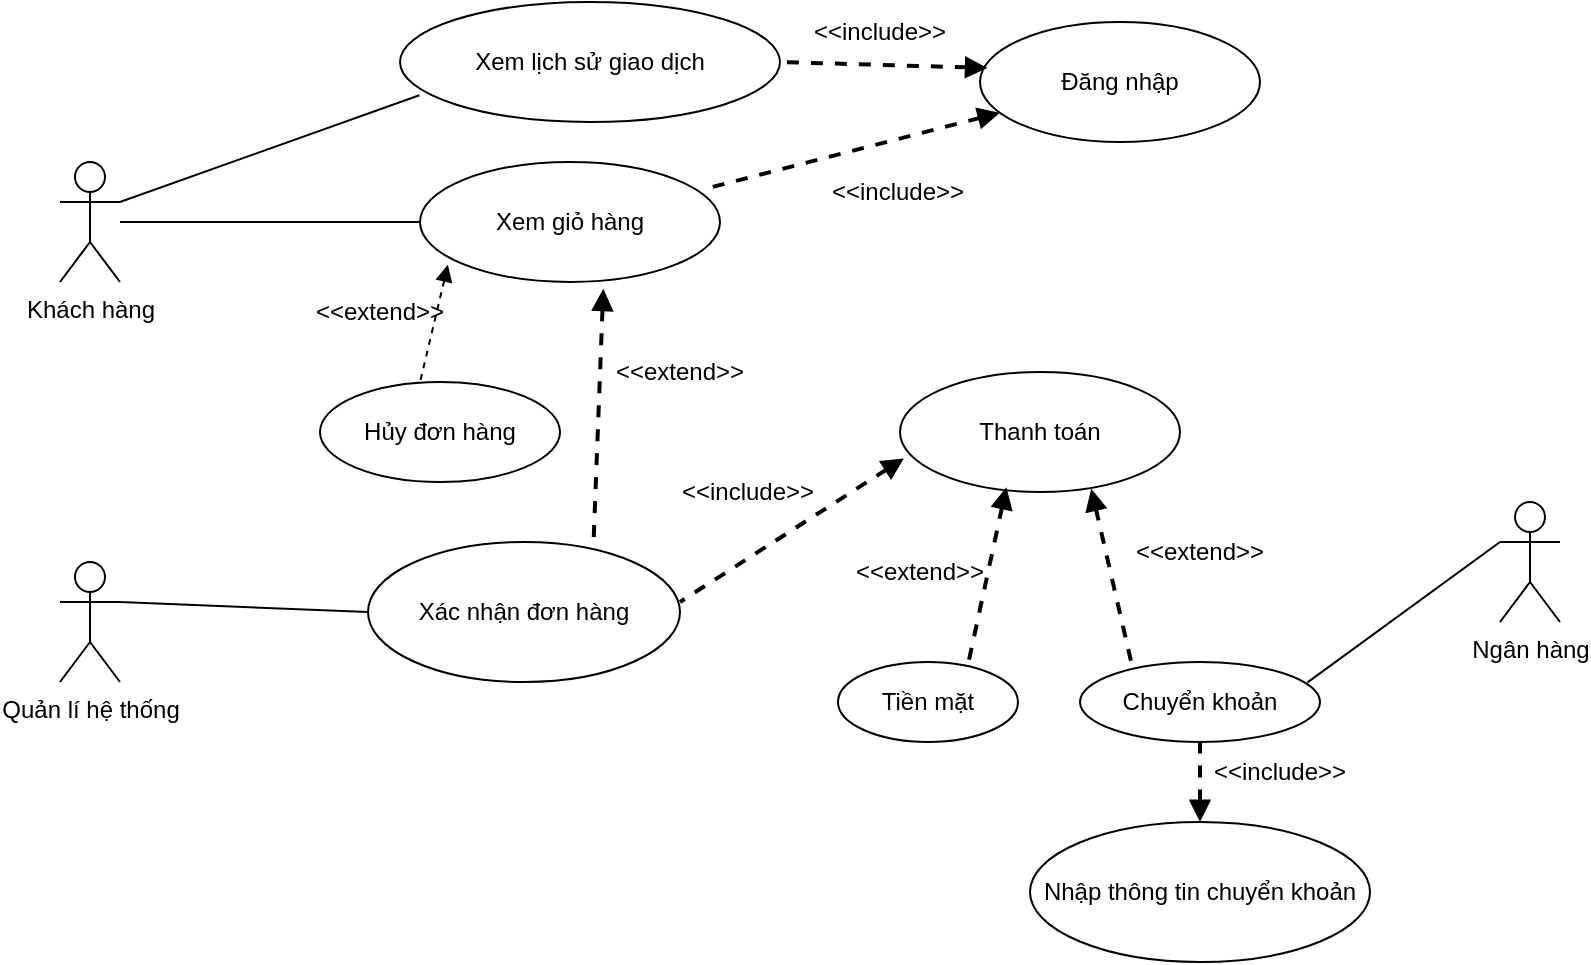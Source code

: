 <mxfile version="26.1.1">
  <diagram id="zs47w7YOmcHElt48giT3" name="Trang-1">
    <mxGraphModel dx="1050" dy="557" grid="1" gridSize="10" guides="1" tooltips="1" connect="1" arrows="1" fold="1" page="1" pageScale="1" pageWidth="827" pageHeight="1169" math="0" shadow="0">
      <root>
        <mxCell id="0" />
        <mxCell id="1" parent="0" />
        <mxCell id="Su5TnyIveR3rq7EdfpBd-1" value="Khách hàng" style="shape=umlActor;verticalLabelPosition=bottom;verticalAlign=top;html=1;outlineConnect=0;" parent="1" vertex="1">
          <mxGeometry x="40" y="140" width="30" height="60" as="geometry" />
        </mxCell>
        <mxCell id="Su5TnyIveR3rq7EdfpBd-2" value="Xem lịch sử giao dịch" style="ellipse;whiteSpace=wrap;html=1;" parent="1" vertex="1">
          <mxGeometry x="210" y="60" width="190" height="60" as="geometry" />
        </mxCell>
        <mxCell id="Su5TnyIveR3rq7EdfpBd-3" value="Xem giỏ hàng" style="ellipse;whiteSpace=wrap;html=1;" parent="1" vertex="1">
          <mxGeometry x="220" y="140" width="150" height="60" as="geometry" />
        </mxCell>
        <mxCell id="Su5TnyIveR3rq7EdfpBd-4" value="Xác nhận đơn hàng" style="ellipse;whiteSpace=wrap;html=1;" parent="1" vertex="1">
          <mxGeometry x="194" y="330" width="156" height="70" as="geometry" />
        </mxCell>
        <mxCell id="Su5TnyIveR3rq7EdfpBd-5" value="Hủy đơn hàng" style="ellipse;whiteSpace=wrap;html=1;" parent="1" vertex="1">
          <mxGeometry x="170" y="250" width="120" height="50" as="geometry" />
        </mxCell>
        <mxCell id="Su5TnyIveR3rq7EdfpBd-8" value="Quản lí hệ thống" style="shape=umlActor;verticalLabelPosition=bottom;verticalAlign=top;html=1;outlineConnect=0;" parent="1" vertex="1">
          <mxGeometry x="40" y="340" width="30" height="60" as="geometry" />
        </mxCell>
        <mxCell id="Su5TnyIveR3rq7EdfpBd-9" value="Đăng nhập" style="ellipse;whiteSpace=wrap;html=1;" parent="1" vertex="1">
          <mxGeometry x="500" y="70" width="140" height="60" as="geometry" />
        </mxCell>
        <mxCell id="Su5TnyIveR3rq7EdfpBd-10" value="Thanh toán" style="ellipse;whiteSpace=wrap;html=1;" parent="1" vertex="1">
          <mxGeometry x="460" y="245" width="140" height="60" as="geometry" />
        </mxCell>
        <mxCell id="Su5TnyIveR3rq7EdfpBd-11" value="Tiền mặt" style="ellipse;whiteSpace=wrap;html=1;" parent="1" vertex="1">
          <mxGeometry x="429" y="390" width="90" height="40" as="geometry" />
        </mxCell>
        <mxCell id="Su5TnyIveR3rq7EdfpBd-12" value="Chuyển khoản" style="ellipse;whiteSpace=wrap;html=1;" parent="1" vertex="1">
          <mxGeometry x="550" y="390" width="120" height="40" as="geometry" />
        </mxCell>
        <mxCell id="Su5TnyIveR3rq7EdfpBd-13" value="Nhập thông tin chuyển khoản" style="ellipse;whiteSpace=wrap;html=1;" parent="1" vertex="1">
          <mxGeometry x="525" y="470" width="170" height="70" as="geometry" />
        </mxCell>
        <mxCell id="Su5TnyIveR3rq7EdfpBd-14" value="Ngân hàng" style="shape=umlActor;verticalLabelPosition=bottom;verticalAlign=top;html=1;outlineConnect=0;" parent="1" vertex="1">
          <mxGeometry x="760" y="310" width="30" height="60" as="geometry" />
        </mxCell>
        <mxCell id="Su5TnyIveR3rq7EdfpBd-15" value="" style="endArrow=none;html=1;rounded=0;entryX=0.051;entryY=0.777;entryDx=0;entryDy=0;entryPerimeter=0;exitX=1;exitY=0.333;exitDx=0;exitDy=0;exitPerimeter=0;" parent="1" source="Su5TnyIveR3rq7EdfpBd-1" target="Su5TnyIveR3rq7EdfpBd-2" edge="1">
          <mxGeometry width="50" height="50" relative="1" as="geometry">
            <mxPoint x="110" y="180" as="sourcePoint" />
            <mxPoint x="160" y="130" as="targetPoint" />
          </mxGeometry>
        </mxCell>
        <mxCell id="Su5TnyIveR3rq7EdfpBd-16" value="" style="endArrow=none;html=1;rounded=0;entryX=0;entryY=0.5;entryDx=0;entryDy=0;" parent="1" source="Su5TnyIveR3rq7EdfpBd-1" target="Su5TnyIveR3rq7EdfpBd-3" edge="1">
          <mxGeometry width="50" height="50" relative="1" as="geometry">
            <mxPoint x="100" y="250" as="sourcePoint" />
            <mxPoint x="150" y="200" as="targetPoint" />
          </mxGeometry>
        </mxCell>
        <mxCell id="Su5TnyIveR3rq7EdfpBd-17" value="" style="endArrow=none;html=1;rounded=0;entryX=0;entryY=0.5;entryDx=0;entryDy=0;exitX=1;exitY=0.333;exitDx=0;exitDy=0;exitPerimeter=0;" parent="1" source="Su5TnyIveR3rq7EdfpBd-8" target="Su5TnyIveR3rq7EdfpBd-4" edge="1">
          <mxGeometry width="50" height="50" relative="1" as="geometry">
            <mxPoint x="70" y="350" as="sourcePoint" />
            <mxPoint x="120" y="300" as="targetPoint" />
          </mxGeometry>
        </mxCell>
        <mxCell id="Su5TnyIveR3rq7EdfpBd-18" value="" style="endArrow=none;dashed=1;html=1;strokeWidth=2;rounded=0;startArrow=block;startFill=1;entryX=0.952;entryY=0.223;entryDx=0;entryDy=0;entryPerimeter=0;" parent="1" source="Su5TnyIveR3rq7EdfpBd-9" target="Su5TnyIveR3rq7EdfpBd-3" edge="1">
          <mxGeometry width="50" height="50" relative="1" as="geometry">
            <mxPoint x="440" y="200" as="sourcePoint" />
            <mxPoint x="440" y="270" as="targetPoint" />
          </mxGeometry>
        </mxCell>
        <mxCell id="Su5TnyIveR3rq7EdfpBd-22" value="" style="endArrow=none;dashed=1;html=1;strokeWidth=2;rounded=0;startArrow=block;startFill=1;exitX=0.026;exitY=0.383;exitDx=0;exitDy=0;exitPerimeter=0;entryX=1;entryY=0.5;entryDx=0;entryDy=0;" parent="1" source="Su5TnyIveR3rq7EdfpBd-9" target="Su5TnyIveR3rq7EdfpBd-2" edge="1">
          <mxGeometry width="50" height="50" relative="1" as="geometry">
            <mxPoint x="260.0" y="30.0" as="sourcePoint" />
            <mxPoint x="420" y="80" as="targetPoint" />
          </mxGeometry>
        </mxCell>
        <mxCell id="Su5TnyIveR3rq7EdfpBd-23" value="" style="endArrow=none;dashed=1;html=1;strokeWidth=2;rounded=0;startArrow=block;startFill=1;entryX=0.975;entryY=0.363;entryDx=0;entryDy=0;entryPerimeter=0;exitX=0.014;exitY=0.72;exitDx=0;exitDy=0;exitPerimeter=0;" parent="1" source="Su5TnyIveR3rq7EdfpBd-10" edge="1">
          <mxGeometry width="50" height="50" relative="1" as="geometry">
            <mxPoint x="463.9" y="264.59" as="sourcePoint" />
            <mxPoint x="350.0" y="360.0" as="targetPoint" />
          </mxGeometry>
        </mxCell>
        <mxCell id="Su5TnyIveR3rq7EdfpBd-26" value="" style="endArrow=none;dashed=1;html=1;strokeWidth=2;rounded=0;startArrow=block;startFill=1;entryX=0.5;entryY=1;entryDx=0;entryDy=0;exitX=0.5;exitY=0;exitDx=0;exitDy=0;" parent="1" source="Su5TnyIveR3rq7EdfpBd-13" target="Su5TnyIveR3rq7EdfpBd-12" edge="1">
          <mxGeometry width="50" height="50" relative="1" as="geometry">
            <mxPoint x="502" y="217" as="sourcePoint" />
            <mxPoint x="390" y="250" as="targetPoint" />
          </mxGeometry>
        </mxCell>
        <mxCell id="Su5TnyIveR3rq7EdfpBd-34" value="" style="endArrow=none;html=1;rounded=0;exitX=0;exitY=0.333;exitDx=0;exitDy=0;exitPerimeter=0;entryX=0.948;entryY=0.255;entryDx=0;entryDy=0;entryPerimeter=0;" parent="1" source="Su5TnyIveR3rq7EdfpBd-14" target="Su5TnyIveR3rq7EdfpBd-12" edge="1">
          <mxGeometry width="50" height="50" relative="1" as="geometry">
            <mxPoint x="390" y="420" as="sourcePoint" />
            <mxPoint x="440" y="370" as="targetPoint" />
          </mxGeometry>
        </mxCell>
        <mxCell id="Su5TnyIveR3rq7EdfpBd-39" value="" style="endArrow=none;dashed=1;html=1;rounded=0;exitX=0.093;exitY=0.857;exitDx=0;exitDy=0;startArrow=block;startFill=1;exitPerimeter=0;entryX=0.417;entryY=0;entryDx=0;entryDy=0;entryPerimeter=0;" parent="1" source="Su5TnyIveR3rq7EdfpBd-3" target="Su5TnyIveR3rq7EdfpBd-5" edge="1">
          <mxGeometry width="50" height="50" relative="1" as="geometry">
            <mxPoint x="390" y="320" as="sourcePoint" />
            <mxPoint x="100" y="240" as="targetPoint" />
          </mxGeometry>
        </mxCell>
        <mxCell id="Su5TnyIveR3rq7EdfpBd-42" value="&amp;lt;&amp;lt;extend&amp;gt;&amp;gt;" style="text;html=1;align=center;verticalAlign=middle;whiteSpace=wrap;rounded=0;" parent="1" vertex="1">
          <mxGeometry x="170" y="200" width="60" height="30" as="geometry" />
        </mxCell>
        <mxCell id="Su5TnyIveR3rq7EdfpBd-43" value="&amp;lt;&amp;lt;include&amp;gt;&amp;gt;" style="text;html=1;align=center;verticalAlign=middle;whiteSpace=wrap;rounded=0;" parent="1" vertex="1">
          <mxGeometry x="429" y="140" width="60" height="30" as="geometry" />
        </mxCell>
        <mxCell id="Su5TnyIveR3rq7EdfpBd-44" value="&amp;lt;&amp;lt;include&amp;gt;&amp;gt;" style="text;html=1;align=center;verticalAlign=middle;whiteSpace=wrap;rounded=0;" parent="1" vertex="1">
          <mxGeometry x="420" y="60" width="60" height="30" as="geometry" />
        </mxCell>
        <mxCell id="Su5TnyIveR3rq7EdfpBd-45" value="&amp;lt;&amp;lt;include&amp;gt;&amp;gt;" style="text;html=1;align=center;verticalAlign=middle;whiteSpace=wrap;rounded=0;" parent="1" vertex="1">
          <mxGeometry x="354" y="290" width="60" height="30" as="geometry" />
        </mxCell>
        <mxCell id="Su5TnyIveR3rq7EdfpBd-46" value="" style="endArrow=none;dashed=1;html=1;strokeWidth=2;rounded=0;startArrow=block;startFill=1;entryX=0.723;entryY=-0.003;entryDx=0;entryDy=0;entryPerimeter=0;exitX=0.611;exitY=1.057;exitDx=0;exitDy=0;exitPerimeter=0;" parent="1" source="Su5TnyIveR3rq7EdfpBd-3" target="Su5TnyIveR3rq7EdfpBd-4" edge="1">
          <mxGeometry width="50" height="50" relative="1" as="geometry">
            <mxPoint x="390" y="214.59" as="sourcePoint" />
            <mxPoint x="276.1" y="310.0" as="targetPoint" />
          </mxGeometry>
        </mxCell>
        <mxCell id="Su5TnyIveR3rq7EdfpBd-47" value="&amp;lt;&amp;lt;extend&amp;gt;&amp;gt;" style="text;html=1;align=center;verticalAlign=middle;whiteSpace=wrap;rounded=0;" parent="1" vertex="1">
          <mxGeometry x="320" y="230" width="60" height="30" as="geometry" />
        </mxCell>
        <mxCell id="Su5TnyIveR3rq7EdfpBd-48" value="&amp;lt;&amp;lt;include&amp;gt;&amp;gt;" style="text;html=1;align=center;verticalAlign=middle;whiteSpace=wrap;rounded=0;" parent="1" vertex="1">
          <mxGeometry x="620" y="430" width="60" height="30" as="geometry" />
        </mxCell>
        <mxCell id="Su5TnyIveR3rq7EdfpBd-49" value="&amp;lt;&amp;lt;extend&amp;gt;&amp;gt;" style="text;html=1;align=center;verticalAlign=middle;whiteSpace=wrap;rounded=0;" parent="1" vertex="1">
          <mxGeometry x="440" y="330" width="60" height="30" as="geometry" />
        </mxCell>
        <mxCell id="Su5TnyIveR3rq7EdfpBd-50" value="&amp;lt;&amp;lt;extend&amp;gt;&amp;gt;" style="text;html=1;align=center;verticalAlign=middle;whiteSpace=wrap;rounded=0;" parent="1" vertex="1">
          <mxGeometry x="580" y="320" width="60" height="30" as="geometry" />
        </mxCell>
        <mxCell id="Su5TnyIveR3rq7EdfpBd-52" value="" style="endArrow=none;dashed=1;html=1;strokeWidth=2;rounded=0;startArrow=block;startFill=1;entryX=0.213;entryY=-0.005;entryDx=0;entryDy=0;entryPerimeter=0;exitX=0.683;exitY=0.973;exitDx=0;exitDy=0;exitPerimeter=0;" parent="1" source="Su5TnyIveR3rq7EdfpBd-10" target="Su5TnyIveR3rq7EdfpBd-12" edge="1">
          <mxGeometry width="50" height="50" relative="1" as="geometry">
            <mxPoint x="472" y="298" as="sourcePoint" />
            <mxPoint x="360.0" y="370.0" as="targetPoint" />
          </mxGeometry>
        </mxCell>
        <mxCell id="Su5TnyIveR3rq7EdfpBd-53" value="" style="endArrow=none;dashed=1;html=1;strokeWidth=2;rounded=0;startArrow=block;startFill=1;entryX=0.722;entryY=0.035;entryDx=0;entryDy=0;entryPerimeter=0;exitX=0.38;exitY=0.96;exitDx=0;exitDy=0;exitPerimeter=0;" parent="1" source="Su5TnyIveR3rq7EdfpBd-10" target="Su5TnyIveR3rq7EdfpBd-11" edge="1">
          <mxGeometry width="50" height="50" relative="1" as="geometry">
            <mxPoint x="520" y="330" as="sourcePoint" />
            <mxPoint x="370.0" y="380.0" as="targetPoint" />
          </mxGeometry>
        </mxCell>
        <mxCell id="Su5TnyIveR3rq7EdfpBd-54" style="edgeStyle=orthogonalEdgeStyle;rounded=0;orthogonalLoop=1;jettySize=auto;html=1;exitX=0.5;exitY=1;exitDx=0;exitDy=0;" parent="1" source="Su5TnyIveR3rq7EdfpBd-45" target="Su5TnyIveR3rq7EdfpBd-45" edge="1">
          <mxGeometry relative="1" as="geometry" />
        </mxCell>
      </root>
    </mxGraphModel>
  </diagram>
</mxfile>
